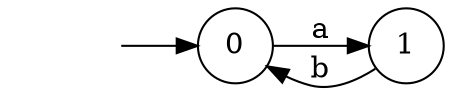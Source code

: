 digraph G {
    rankdir=LR;
    node [shape=circle];
    start [shape=none, label=""];
    "0" -> "1" [label="a"];
    "1" -> "0" [label="b"];
    start -> "0";
}
